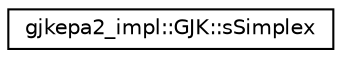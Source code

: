 digraph G
{
  edge [fontname="Helvetica",fontsize="10",labelfontname="Helvetica",labelfontsize="10"];
  node [fontname="Helvetica",fontsize="10",shape=record];
  rankdir=LR;
  Node1 [label="gjkepa2_impl::GJK::sSimplex",height=0.2,width=0.4,color="black", fillcolor="white", style="filled",URL="$d0/d1f/structgjkepa2__impl_1_1GJK_1_1sSimplex.html"];
}

